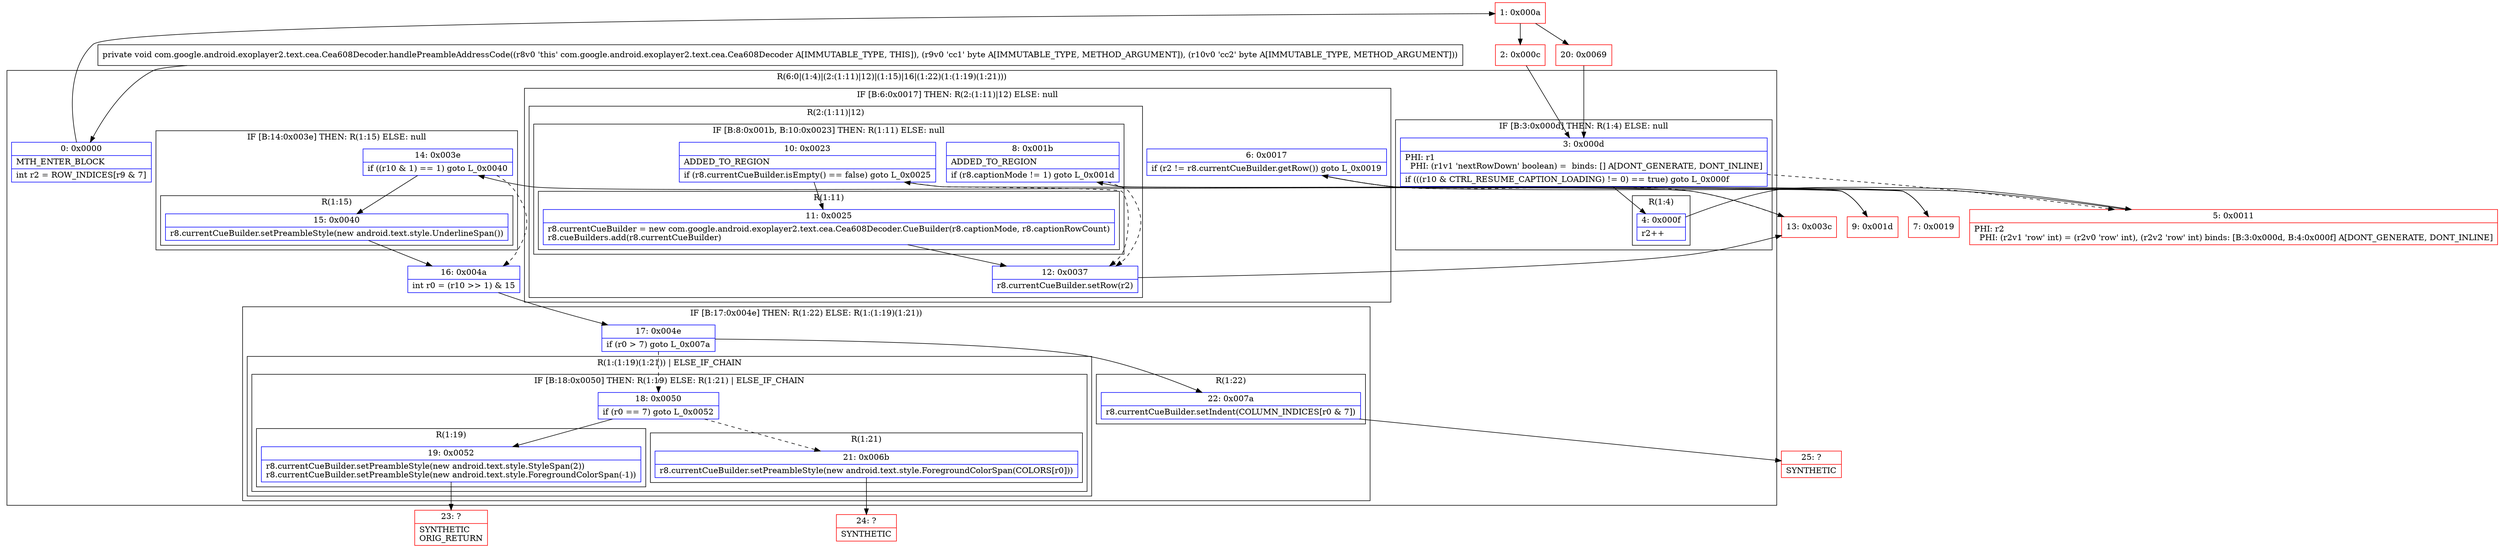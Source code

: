 digraph "CFG forcom.google.android.exoplayer2.text.cea.Cea608Decoder.handlePreambleAddressCode(BB)V" {
subgraph cluster_Region_97425862 {
label = "R(6:0|(1:4)|(2:(1:11)|12)|(1:15)|16|(1:22)(1:(1:19)(1:21)))";
node [shape=record,color=blue];
Node_0 [shape=record,label="{0\:\ 0x0000|MTH_ENTER_BLOCK\l|int r2 = ROW_INDICES[r9 & 7]\l}"];
subgraph cluster_IfRegion_2093939545 {
label = "IF [B:3:0x000d] THEN: R(1:4) ELSE: null";
node [shape=record,color=blue];
Node_3 [shape=record,label="{3\:\ 0x000d|PHI: r1 \l  PHI: (r1v1 'nextRowDown' boolean) =  binds: [] A[DONT_GENERATE, DONT_INLINE]\l|if (((r10 & CTRL_RESUME_CAPTION_LOADING) != 0) == true) goto L_0x000f\l}"];
subgraph cluster_Region_1264225842 {
label = "R(1:4)";
node [shape=record,color=blue];
Node_4 [shape=record,label="{4\:\ 0x000f|r2++\l}"];
}
}
subgraph cluster_IfRegion_172820353 {
label = "IF [B:6:0x0017] THEN: R(2:(1:11)|12) ELSE: null";
node [shape=record,color=blue];
Node_6 [shape=record,label="{6\:\ 0x0017|if (r2 != r8.currentCueBuilder.getRow()) goto L_0x0019\l}"];
subgraph cluster_Region_1783685993 {
label = "R(2:(1:11)|12)";
node [shape=record,color=blue];
subgraph cluster_IfRegion_1853195613 {
label = "IF [B:8:0x001b, B:10:0x0023] THEN: R(1:11) ELSE: null";
node [shape=record,color=blue];
Node_8 [shape=record,label="{8\:\ 0x001b|ADDED_TO_REGION\l|if (r8.captionMode != 1) goto L_0x001d\l}"];
Node_10 [shape=record,label="{10\:\ 0x0023|ADDED_TO_REGION\l|if (r8.currentCueBuilder.isEmpty() == false) goto L_0x0025\l}"];
subgraph cluster_Region_43215261 {
label = "R(1:11)";
node [shape=record,color=blue];
Node_11 [shape=record,label="{11\:\ 0x0025|r8.currentCueBuilder = new com.google.android.exoplayer2.text.cea.Cea608Decoder.CueBuilder(r8.captionMode, r8.captionRowCount)\lr8.cueBuilders.add(r8.currentCueBuilder)\l}"];
}
}
Node_12 [shape=record,label="{12\:\ 0x0037|r8.currentCueBuilder.setRow(r2)\l}"];
}
}
subgraph cluster_IfRegion_1785498355 {
label = "IF [B:14:0x003e] THEN: R(1:15) ELSE: null";
node [shape=record,color=blue];
Node_14 [shape=record,label="{14\:\ 0x003e|if ((r10 & 1) == 1) goto L_0x0040\l}"];
subgraph cluster_Region_1634971860 {
label = "R(1:15)";
node [shape=record,color=blue];
Node_15 [shape=record,label="{15\:\ 0x0040|r8.currentCueBuilder.setPreambleStyle(new android.text.style.UnderlineSpan())\l}"];
}
}
Node_16 [shape=record,label="{16\:\ 0x004a|int r0 = (r10 \>\> 1) & 15\l}"];
subgraph cluster_IfRegion_463558476 {
label = "IF [B:17:0x004e] THEN: R(1:22) ELSE: R(1:(1:19)(1:21))";
node [shape=record,color=blue];
Node_17 [shape=record,label="{17\:\ 0x004e|if (r0 \> 7) goto L_0x007a\l}"];
subgraph cluster_Region_76898580 {
label = "R(1:22)";
node [shape=record,color=blue];
Node_22 [shape=record,label="{22\:\ 0x007a|r8.currentCueBuilder.setIndent(COLUMN_INDICES[r0 & 7])\l}"];
}
subgraph cluster_Region_602840778 {
label = "R(1:(1:19)(1:21)) | ELSE_IF_CHAIN\l";
node [shape=record,color=blue];
subgraph cluster_IfRegion_1711677192 {
label = "IF [B:18:0x0050] THEN: R(1:19) ELSE: R(1:21) | ELSE_IF_CHAIN\l";
node [shape=record,color=blue];
Node_18 [shape=record,label="{18\:\ 0x0050|if (r0 == 7) goto L_0x0052\l}"];
subgraph cluster_Region_975750315 {
label = "R(1:19)";
node [shape=record,color=blue];
Node_19 [shape=record,label="{19\:\ 0x0052|r8.currentCueBuilder.setPreambleStyle(new android.text.style.StyleSpan(2))\lr8.currentCueBuilder.setPreambleStyle(new android.text.style.ForegroundColorSpan(\-1))\l}"];
}
subgraph cluster_Region_186704650 {
label = "R(1:21)";
node [shape=record,color=blue];
Node_21 [shape=record,label="{21\:\ 0x006b|r8.currentCueBuilder.setPreambleStyle(new android.text.style.ForegroundColorSpan(COLORS[r0]))\l}"];
}
}
}
}
}
Node_1 [shape=record,color=red,label="{1\:\ 0x000a}"];
Node_2 [shape=record,color=red,label="{2\:\ 0x000c}"];
Node_5 [shape=record,color=red,label="{5\:\ 0x0011|PHI: r2 \l  PHI: (r2v1 'row' int) = (r2v0 'row' int), (r2v2 'row' int) binds: [B:3:0x000d, B:4:0x000f] A[DONT_GENERATE, DONT_INLINE]\l}"];
Node_7 [shape=record,color=red,label="{7\:\ 0x0019}"];
Node_9 [shape=record,color=red,label="{9\:\ 0x001d}"];
Node_13 [shape=record,color=red,label="{13\:\ 0x003c}"];
Node_20 [shape=record,color=red,label="{20\:\ 0x0069}"];
Node_23 [shape=record,color=red,label="{23\:\ ?|SYNTHETIC\lORIG_RETURN\l}"];
Node_24 [shape=record,color=red,label="{24\:\ ?|SYNTHETIC\l}"];
Node_25 [shape=record,color=red,label="{25\:\ ?|SYNTHETIC\l}"];
MethodNode[shape=record,label="{private void com.google.android.exoplayer2.text.cea.Cea608Decoder.handlePreambleAddressCode((r8v0 'this' com.google.android.exoplayer2.text.cea.Cea608Decoder A[IMMUTABLE_TYPE, THIS]), (r9v0 'cc1' byte A[IMMUTABLE_TYPE, METHOD_ARGUMENT]), (r10v0 'cc2' byte A[IMMUTABLE_TYPE, METHOD_ARGUMENT])) }"];
MethodNode -> Node_0;
Node_0 -> Node_1;
Node_3 -> Node_4;
Node_3 -> Node_5[style=dashed];
Node_4 -> Node_5;
Node_6 -> Node_7;
Node_6 -> Node_13[style=dashed];
Node_8 -> Node_9;
Node_8 -> Node_12[style=dashed];
Node_10 -> Node_11;
Node_10 -> Node_12[style=dashed];
Node_11 -> Node_12;
Node_12 -> Node_13;
Node_14 -> Node_15;
Node_14 -> Node_16[style=dashed];
Node_15 -> Node_16;
Node_16 -> Node_17;
Node_17 -> Node_18[style=dashed];
Node_17 -> Node_22;
Node_22 -> Node_25;
Node_18 -> Node_19;
Node_18 -> Node_21[style=dashed];
Node_19 -> Node_23;
Node_21 -> Node_24;
Node_1 -> Node_2;
Node_1 -> Node_20;
Node_2 -> Node_3;
Node_5 -> Node_6;
Node_7 -> Node_8;
Node_9 -> Node_10;
Node_13 -> Node_14;
Node_20 -> Node_3;
}

